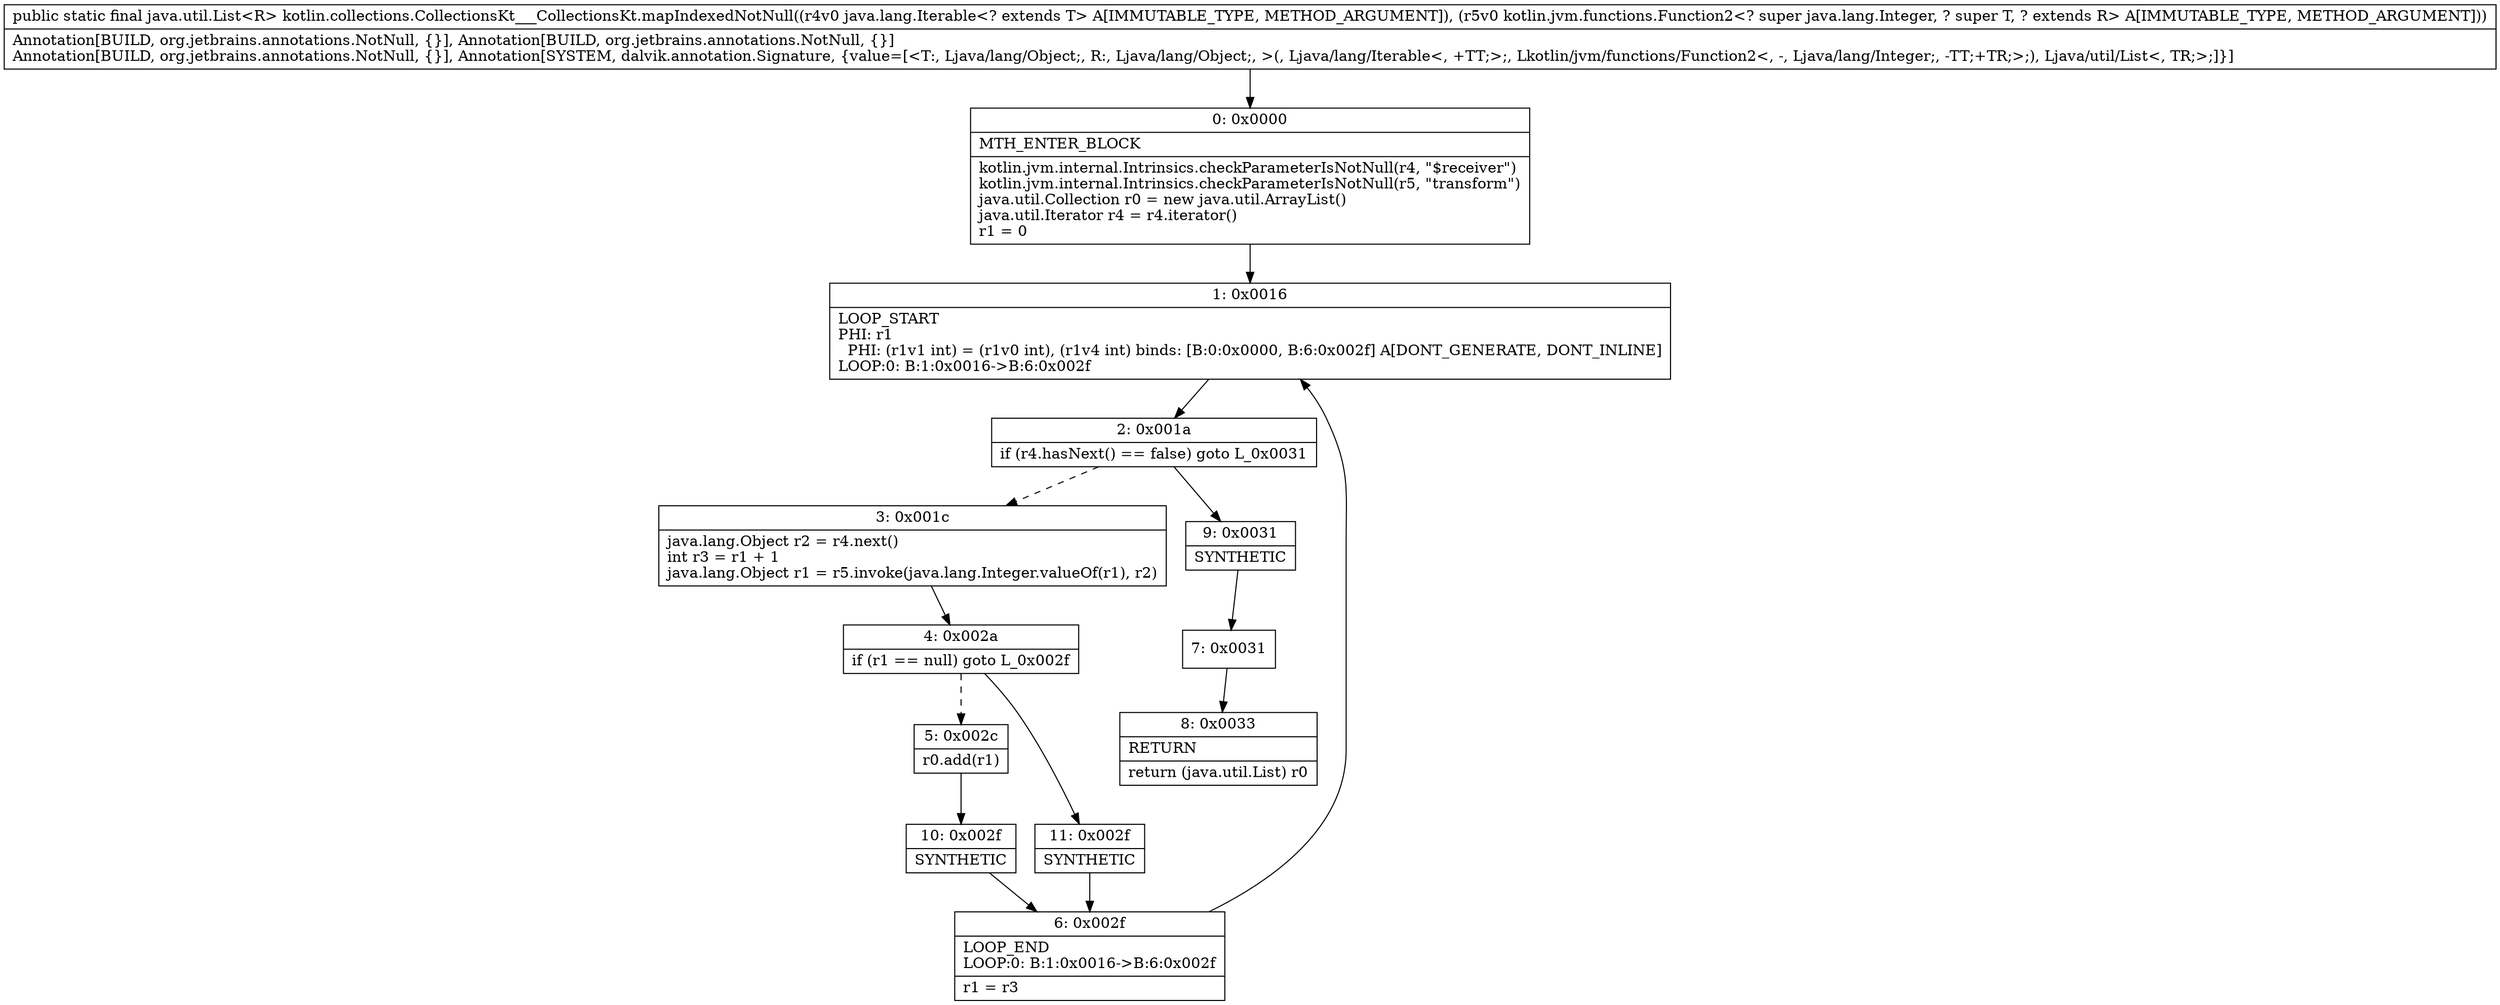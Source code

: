 digraph "CFG forkotlin.collections.CollectionsKt___CollectionsKt.mapIndexedNotNull(Ljava\/lang\/Iterable;Lkotlin\/jvm\/functions\/Function2;)Ljava\/util\/List;" {
Node_0 [shape=record,label="{0\:\ 0x0000|MTH_ENTER_BLOCK\l|kotlin.jvm.internal.Intrinsics.checkParameterIsNotNull(r4, \"$receiver\")\lkotlin.jvm.internal.Intrinsics.checkParameterIsNotNull(r5, \"transform\")\ljava.util.Collection r0 = new java.util.ArrayList()\ljava.util.Iterator r4 = r4.iterator()\lr1 = 0\l}"];
Node_1 [shape=record,label="{1\:\ 0x0016|LOOP_START\lPHI: r1 \l  PHI: (r1v1 int) = (r1v0 int), (r1v4 int) binds: [B:0:0x0000, B:6:0x002f] A[DONT_GENERATE, DONT_INLINE]\lLOOP:0: B:1:0x0016\-\>B:6:0x002f\l}"];
Node_2 [shape=record,label="{2\:\ 0x001a|if (r4.hasNext() == false) goto L_0x0031\l}"];
Node_3 [shape=record,label="{3\:\ 0x001c|java.lang.Object r2 = r4.next()\lint r3 = r1 + 1\ljava.lang.Object r1 = r5.invoke(java.lang.Integer.valueOf(r1), r2)\l}"];
Node_4 [shape=record,label="{4\:\ 0x002a|if (r1 == null) goto L_0x002f\l}"];
Node_5 [shape=record,label="{5\:\ 0x002c|r0.add(r1)\l}"];
Node_6 [shape=record,label="{6\:\ 0x002f|LOOP_END\lLOOP:0: B:1:0x0016\-\>B:6:0x002f\l|r1 = r3\l}"];
Node_7 [shape=record,label="{7\:\ 0x0031}"];
Node_8 [shape=record,label="{8\:\ 0x0033|RETURN\l|return (java.util.List) r0\l}"];
Node_9 [shape=record,label="{9\:\ 0x0031|SYNTHETIC\l}"];
Node_10 [shape=record,label="{10\:\ 0x002f|SYNTHETIC\l}"];
Node_11 [shape=record,label="{11\:\ 0x002f|SYNTHETIC\l}"];
MethodNode[shape=record,label="{public static final java.util.List\<R\> kotlin.collections.CollectionsKt___CollectionsKt.mapIndexedNotNull((r4v0 java.lang.Iterable\<? extends T\> A[IMMUTABLE_TYPE, METHOD_ARGUMENT]), (r5v0 kotlin.jvm.functions.Function2\<? super java.lang.Integer, ? super T, ? extends R\> A[IMMUTABLE_TYPE, METHOD_ARGUMENT]))  | Annotation[BUILD, org.jetbrains.annotations.NotNull, \{\}], Annotation[BUILD, org.jetbrains.annotations.NotNull, \{\}]\lAnnotation[BUILD, org.jetbrains.annotations.NotNull, \{\}], Annotation[SYSTEM, dalvik.annotation.Signature, \{value=[\<T:, Ljava\/lang\/Object;, R:, Ljava\/lang\/Object;, \>(, Ljava\/lang\/Iterable\<, +TT;\>;, Lkotlin\/jvm\/functions\/Function2\<, \-, Ljava\/lang\/Integer;, \-TT;+TR;\>;), Ljava\/util\/List\<, TR;\>;]\}]\l}"];
MethodNode -> Node_0;
Node_0 -> Node_1;
Node_1 -> Node_2;
Node_2 -> Node_3[style=dashed];
Node_2 -> Node_9;
Node_3 -> Node_4;
Node_4 -> Node_5[style=dashed];
Node_4 -> Node_11;
Node_5 -> Node_10;
Node_6 -> Node_1;
Node_7 -> Node_8;
Node_9 -> Node_7;
Node_10 -> Node_6;
Node_11 -> Node_6;
}


